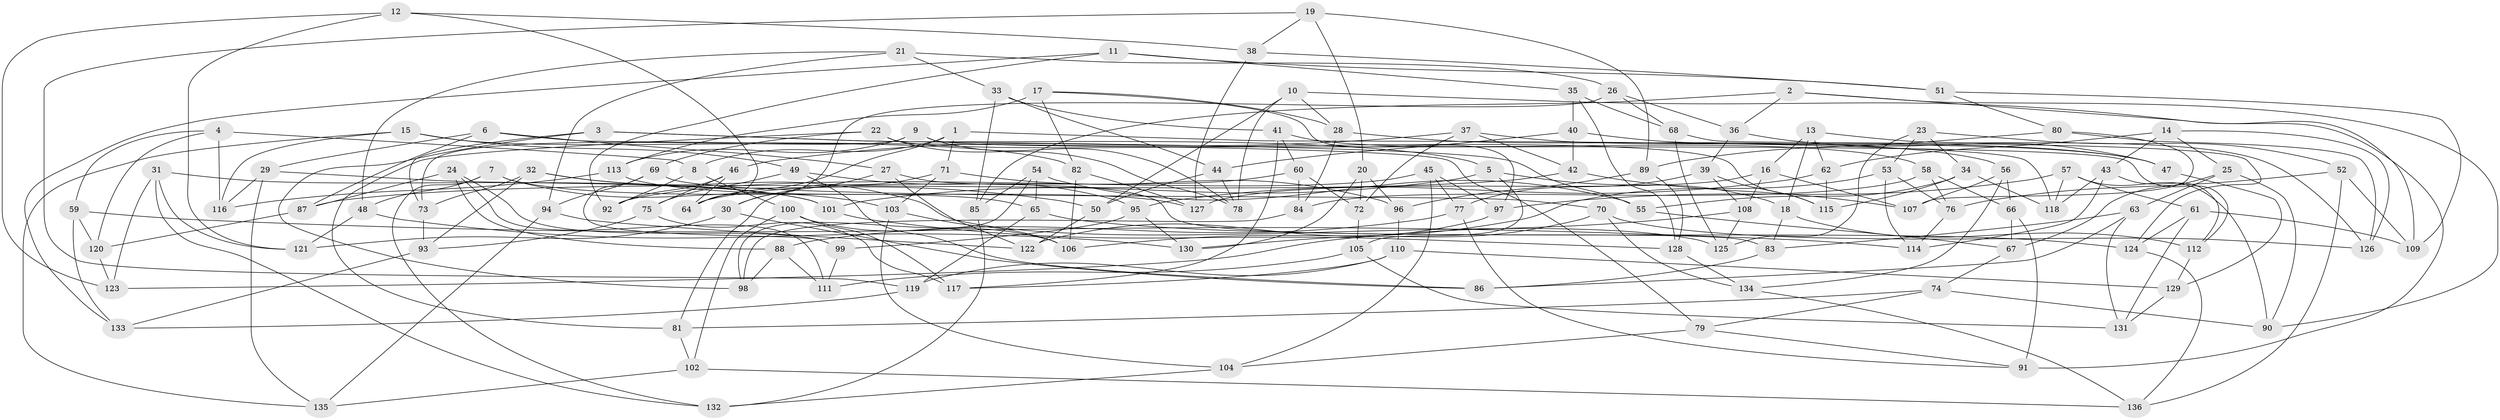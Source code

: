 // Generated by graph-tools (version 1.1) at 2025/50/03/09/25 03:50:54]
// undirected, 136 vertices, 272 edges
graph export_dot {
graph [start="1"]
  node [color=gray90,style=filled];
  1;
  2;
  3;
  4;
  5;
  6;
  7;
  8;
  9;
  10;
  11;
  12;
  13;
  14;
  15;
  16;
  17;
  18;
  19;
  20;
  21;
  22;
  23;
  24;
  25;
  26;
  27;
  28;
  29;
  30;
  31;
  32;
  33;
  34;
  35;
  36;
  37;
  38;
  39;
  40;
  41;
  42;
  43;
  44;
  45;
  46;
  47;
  48;
  49;
  50;
  51;
  52;
  53;
  54;
  55;
  56;
  57;
  58;
  59;
  60;
  61;
  62;
  63;
  64;
  65;
  66;
  67;
  68;
  69;
  70;
  71;
  72;
  73;
  74;
  75;
  76;
  77;
  78;
  79;
  80;
  81;
  82;
  83;
  84;
  85;
  86;
  87;
  88;
  89;
  90;
  91;
  92;
  93;
  94;
  95;
  96;
  97;
  98;
  99;
  100;
  101;
  102;
  103;
  104;
  105;
  106;
  107;
  108;
  109;
  110;
  111;
  112;
  113;
  114;
  115;
  116;
  117;
  118;
  119;
  120;
  121;
  122;
  123;
  124;
  125;
  126;
  127;
  128;
  129;
  130;
  131;
  132;
  133;
  134;
  135;
  136;
  1 -- 71;
  1 -- 118;
  1 -- 64;
  1 -- 8;
  2 -- 36;
  2 -- 90;
  2 -- 85;
  2 -- 109;
  3 -- 73;
  3 -- 55;
  3 -- 5;
  3 -- 98;
  4 -- 116;
  4 -- 59;
  4 -- 120;
  4 -- 8;
  5 -- 101;
  5 -- 18;
  5 -- 105;
  6 -- 87;
  6 -- 79;
  6 -- 29;
  6 -- 27;
  7 -- 48;
  7 -- 103;
  7 -- 132;
  7 -- 65;
  8 -- 100;
  8 -- 92;
  9 -- 112;
  9 -- 113;
  9 -- 78;
  9 -- 73;
  10 -- 78;
  10 -- 50;
  10 -- 91;
  10 -- 28;
  11 -- 92;
  11 -- 35;
  11 -- 51;
  11 -- 133;
  12 -- 121;
  12 -- 38;
  12 -- 64;
  12 -- 123;
  13 -- 18;
  13 -- 62;
  13 -- 126;
  13 -- 16;
  14 -- 25;
  14 -- 62;
  14 -- 126;
  14 -- 43;
  15 -- 135;
  15 -- 82;
  15 -- 49;
  15 -- 116;
  16 -- 127;
  16 -- 108;
  16 -- 107;
  17 -- 28;
  17 -- 82;
  17 -- 97;
  17 -- 113;
  18 -- 112;
  18 -- 83;
  19 -- 89;
  19 -- 38;
  19 -- 20;
  19 -- 119;
  20 -- 130;
  20 -- 72;
  20 -- 96;
  21 -- 94;
  21 -- 26;
  21 -- 48;
  21 -- 33;
  22 -- 69;
  22 -- 78;
  22 -- 81;
  22 -- 115;
  23 -- 53;
  23 -- 34;
  23 -- 52;
  23 -- 125;
  24 -- 99;
  24 -- 111;
  24 -- 88;
  24 -- 87;
  25 -- 67;
  25 -- 63;
  25 -- 90;
  26 -- 68;
  26 -- 36;
  26 -- 30;
  27 -- 30;
  27 -- 122;
  27 -- 83;
  28 -- 56;
  28 -- 84;
  29 -- 116;
  29 -- 101;
  29 -- 135;
  30 -- 121;
  30 -- 86;
  31 -- 123;
  31 -- 132;
  31 -- 101;
  31 -- 121;
  32 -- 73;
  32 -- 125;
  32 -- 93;
  32 -- 50;
  33 -- 85;
  33 -- 41;
  33 -- 44;
  34 -- 118;
  34 -- 115;
  34 -- 55;
  35 -- 40;
  35 -- 68;
  35 -- 128;
  36 -- 39;
  36 -- 47;
  37 -- 42;
  37 -- 72;
  37 -- 46;
  37 -- 47;
  38 -- 127;
  38 -- 51;
  39 -- 77;
  39 -- 108;
  39 -- 115;
  40 -- 42;
  40 -- 47;
  40 -- 44;
  41 -- 58;
  41 -- 60;
  41 -- 117;
  42 -- 107;
  42 -- 87;
  43 -- 118;
  43 -- 112;
  43 -- 114;
  44 -- 78;
  44 -- 50;
  45 -- 77;
  45 -- 97;
  45 -- 92;
  45 -- 104;
  46 -- 75;
  46 -- 92;
  46 -- 64;
  47 -- 129;
  48 -- 121;
  48 -- 130;
  49 -- 95;
  49 -- 75;
  49 -- 86;
  50 -- 122;
  51 -- 80;
  51 -- 109;
  52 -- 136;
  52 -- 109;
  52 -- 76;
  53 -- 114;
  53 -- 76;
  53 -- 106;
  54 -- 65;
  54 -- 85;
  54 -- 98;
  54 -- 55;
  55 -- 67;
  56 -- 66;
  56 -- 134;
  56 -- 107;
  57 -- 118;
  57 -- 90;
  57 -- 61;
  57 -- 97;
  58 -- 84;
  58 -- 76;
  58 -- 66;
  59 -- 133;
  59 -- 120;
  59 -- 114;
  60 -- 64;
  60 -- 84;
  60 -- 72;
  61 -- 124;
  61 -- 109;
  61 -- 131;
  62 -- 95;
  62 -- 115;
  63 -- 83;
  63 -- 86;
  63 -- 131;
  65 -- 119;
  65 -- 124;
  66 -- 67;
  66 -- 91;
  67 -- 74;
  68 -- 124;
  68 -- 125;
  69 -- 99;
  69 -- 94;
  69 -- 70;
  70 -- 130;
  70 -- 126;
  70 -- 134;
  71 -- 81;
  71 -- 96;
  71 -- 103;
  72 -- 105;
  73 -- 93;
  74 -- 90;
  74 -- 79;
  74 -- 81;
  75 -- 93;
  75 -- 117;
  76 -- 114;
  77 -- 91;
  77 -- 88;
  79 -- 91;
  79 -- 104;
  80 -- 126;
  80 -- 107;
  80 -- 89;
  81 -- 102;
  82 -- 106;
  82 -- 127;
  83 -- 86;
  84 -- 98;
  85 -- 132;
  87 -- 120;
  88 -- 111;
  88 -- 98;
  89 -- 128;
  89 -- 96;
  93 -- 133;
  94 -- 135;
  94 -- 122;
  95 -- 99;
  95 -- 130;
  96 -- 110;
  97 -- 122;
  99 -- 111;
  100 -- 102;
  100 -- 106;
  100 -- 117;
  101 -- 128;
  102 -- 135;
  102 -- 136;
  103 -- 104;
  103 -- 106;
  104 -- 132;
  105 -- 111;
  105 -- 131;
  108 -- 123;
  108 -- 125;
  110 -- 129;
  110 -- 119;
  110 -- 117;
  112 -- 129;
  113 -- 116;
  113 -- 127;
  119 -- 133;
  120 -- 123;
  124 -- 136;
  128 -- 134;
  129 -- 131;
  134 -- 136;
}
